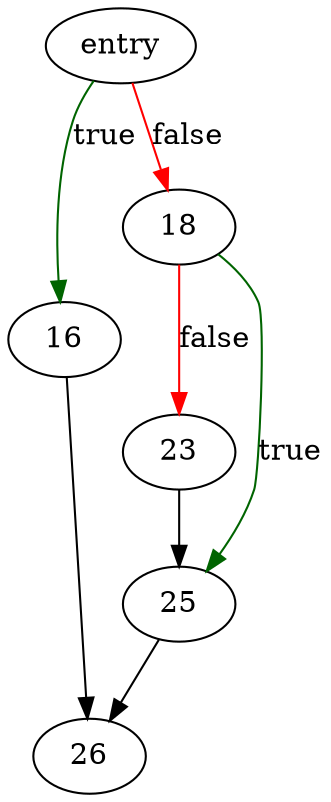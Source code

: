 digraph "contextMalloc" {
	// Node definitions.
	2 [label=entry];
	16;
	18;
	23;
	25;
	26;

	// Edge definitions.
	2 -> 16 [
		color=darkgreen
		label=true
	];
	2 -> 18 [
		color=red
		label=false
	];
	16 -> 26;
	18 -> 23 [
		color=red
		label=false
	];
	18 -> 25 [
		color=darkgreen
		label=true
	];
	23 -> 25;
	25 -> 26;
}